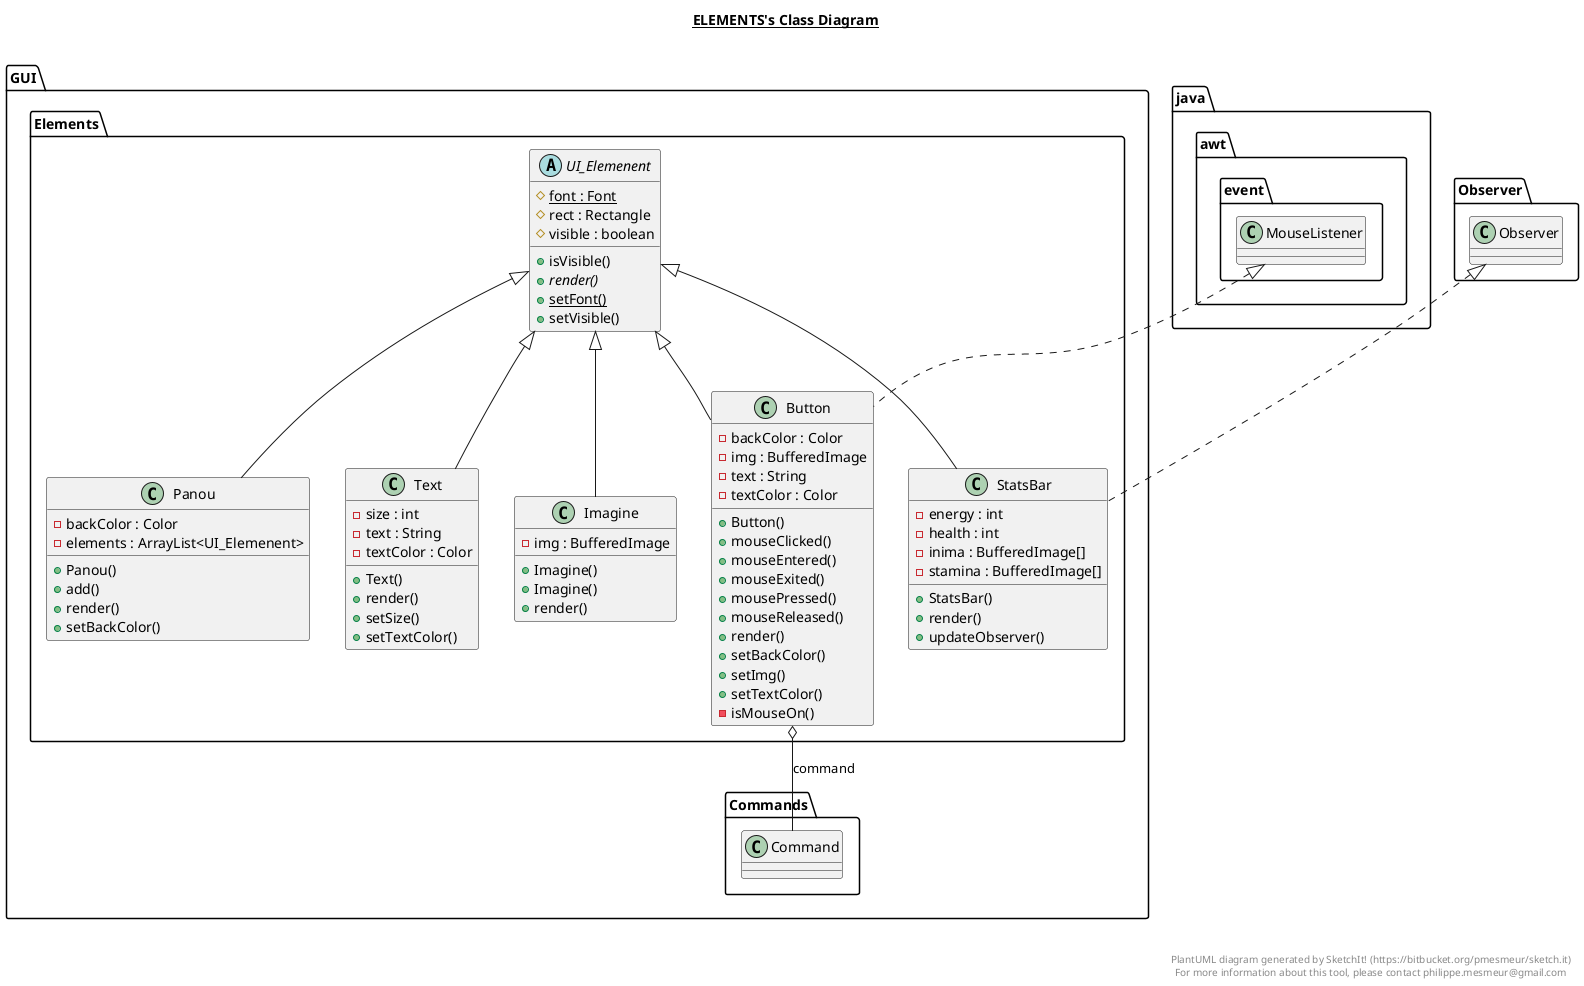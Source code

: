 @startuml

title __ELEMENTS's Class Diagram__\n

  namespace GUI {
    namespace Elements {
      class GUI.Elements.Button {
          - backColor : Color
          - img : BufferedImage
          - text : String
          - textColor : Color
          + Button()
          + mouseClicked()
          + mouseEntered()
          + mouseExited()
          + mousePressed()
          + mouseReleased()
          + render()
          + setBackColor()
          + setImg()
          + setTextColor()
          - isMouseOn()
      }
    }
  }
  

  namespace GUI {
    namespace Elements {
      class GUI.Elements.Imagine {
          - img : BufferedImage
          + Imagine()
          + Imagine()
          + render()
      }
    }
  }
  

  namespace GUI {
    namespace Elements {
      class GUI.Elements.Panou {
          - backColor : Color
          - elements : ArrayList<UI_Elemenent>
          + Panou()
          + add()
          + render()
          + setBackColor()
      }
    }
  }
  

  namespace GUI {
    namespace Elements {
      class GUI.Elements.StatsBar {
          - energy : int
          - health : int
          - inima : BufferedImage[]
          - stamina : BufferedImage[]
          + StatsBar()
          + render()
          + updateObserver()
      }
    }
  }
  

  namespace GUI {
    namespace Elements {
      class GUI.Elements.Text {
          - size : int
          - text : String
          - textColor : Color
          + Text()
          + render()
          + setSize()
          + setTextColor()
      }
    }
  }
  

  namespace GUI {
    namespace Elements {
      abstract class GUI.Elements.UI_Elemenent {
          {static} # font : Font
          # rect : Rectangle
          # visible : boolean
          + isVisible()
          {abstract} + render()
          {static} + setFont()
          + setVisible()
      }
    }
  }
  

  GUI.Elements.Button .up.|> java.awt.event.MouseListener
  GUI.Elements.Button -up-|> GUI.Elements.UI_Elemenent
  GUI.Elements.Button o-- GUI.Commands.Command : command
  GUI.Elements.Imagine -up-|> GUI.Elements.UI_Elemenent
  GUI.Elements.Panou -up-|> GUI.Elements.UI_Elemenent
  GUI.Elements.StatsBar .up.|> Observer.Observer
  GUI.Elements.StatsBar -up-|> GUI.Elements.UI_Elemenent
  GUI.Elements.Text -up-|> GUI.Elements.UI_Elemenent


right footer


PlantUML diagram generated by SketchIt! (https://bitbucket.org/pmesmeur/sketch.it)
For more information about this tool, please contact philippe.mesmeur@gmail.com
endfooter

@enduml

